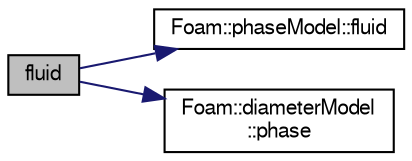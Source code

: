 digraph "fluid"
{
  bgcolor="transparent";
  edge [fontname="FreeSans",fontsize="10",labelfontname="FreeSans",labelfontsize="10"];
  node [fontname="FreeSans",fontsize="10",shape=record];
  rankdir="LR";
  Node1 [label="fluid",height=0.2,width=0.4,color="black", fillcolor="grey75", style="filled" fontcolor="black"];
  Node1 -> Node2 [color="midnightblue",fontsize="10",style="solid",fontname="FreeSans"];
  Node2 [label="Foam::phaseModel::fluid",height=0.2,width=0.4,color="black",URL="$a01787.html#ad6ca9dde5a3f592b8b994b502adc6d4f",tooltip="Return the twoPhaseSystem to which this phase belongs. "];
  Node1 -> Node3 [color="midnightblue",fontsize="10",style="solid",fontname="FreeSans"];
  Node3 [label="Foam::diameterModel\l::phase",height=0.2,width=0.4,color="black",URL="$a00497.html#aaffc7471d35db78d46cfef6267b80b18",tooltip="Return the phase. "];
}
